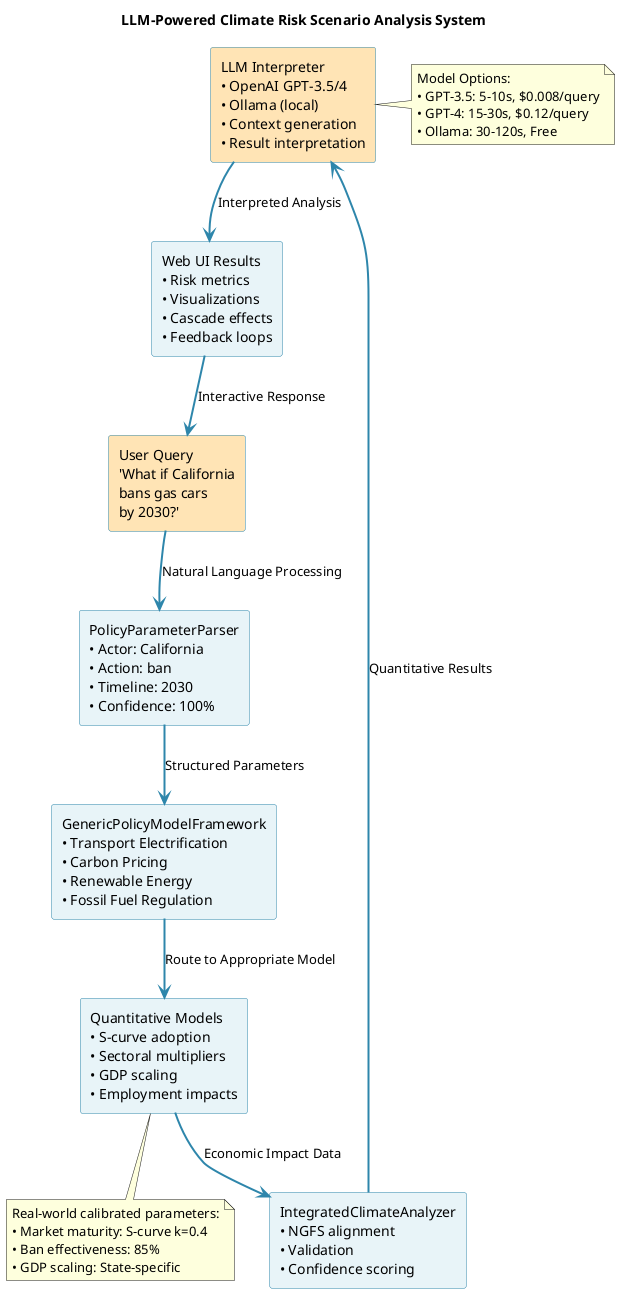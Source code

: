 @startuml
!define RECTANGLE class

skinparam backgroundColor #FFFFFF
skinparam rectangleBackgroundColor #E8F4F8
skinparam rectangleBorderColor #2E86AB
skinparam arrowColor #2E86AB
skinparam arrowThickness 2

title LLM-Powered Climate Risk Scenario Analysis System

rectangle "User Query\n'What if California\nbans gas cars\nby 2030?'" as UserQuery #FFE4B5
rectangle "PolicyParameterParser\n• Actor: California\n• Action: ban\n• Timeline: 2030\n• Confidence: 100%" as Parser #E8F4F8
rectangle "GenericPolicyModelFramework\n• Transport Electrification\n• Carbon Pricing\n• Renewable Energy\n• Fossil Fuel Regulation" as Framework #E8F4F8
rectangle "Quantitative Models\n• S-curve adoption\n• Sectoral multipliers\n• GDP scaling\n• Employment impacts" as Models #E8F4F8
rectangle "IntegratedClimateAnalyzer\n• NGFS alignment\n• Validation\n• Confidence scoring" as Analyzer #E8F4F8
rectangle "LLM Interpreter\n• OpenAI GPT-3.5/4\n• Ollama (local)\n• Context generation\n• Result interpretation" as LLM #FFE4B5
rectangle "Web UI Results\n• Risk metrics\n• Visualizations\n• Cascade effects\n• Feedback loops" as Results #E8F4F8

UserQuery --> Parser : Natural Language Processing
Parser --> Framework : Structured Parameters
Framework --> Models : Route to Appropriate Model
Models --> Analyzer : Economic Impact Data
Analyzer --> LLM : Quantitative Results
LLM --> Results : Interpreted Analysis
Results --> UserQuery : Interactive Response

note right of LLM
  Model Options:
  • GPT-3.5: 5-10s, $0.008/query
  • GPT-4: 15-30s, $0.12/query
  • Ollama: 30-120s, Free
end note

note bottom of Models
  Real-world calibrated parameters:
  • Market maturity: S-curve k=0.4
  • Ban effectiveness: 85%
  • GDP scaling: State-specific
end note

@enduml